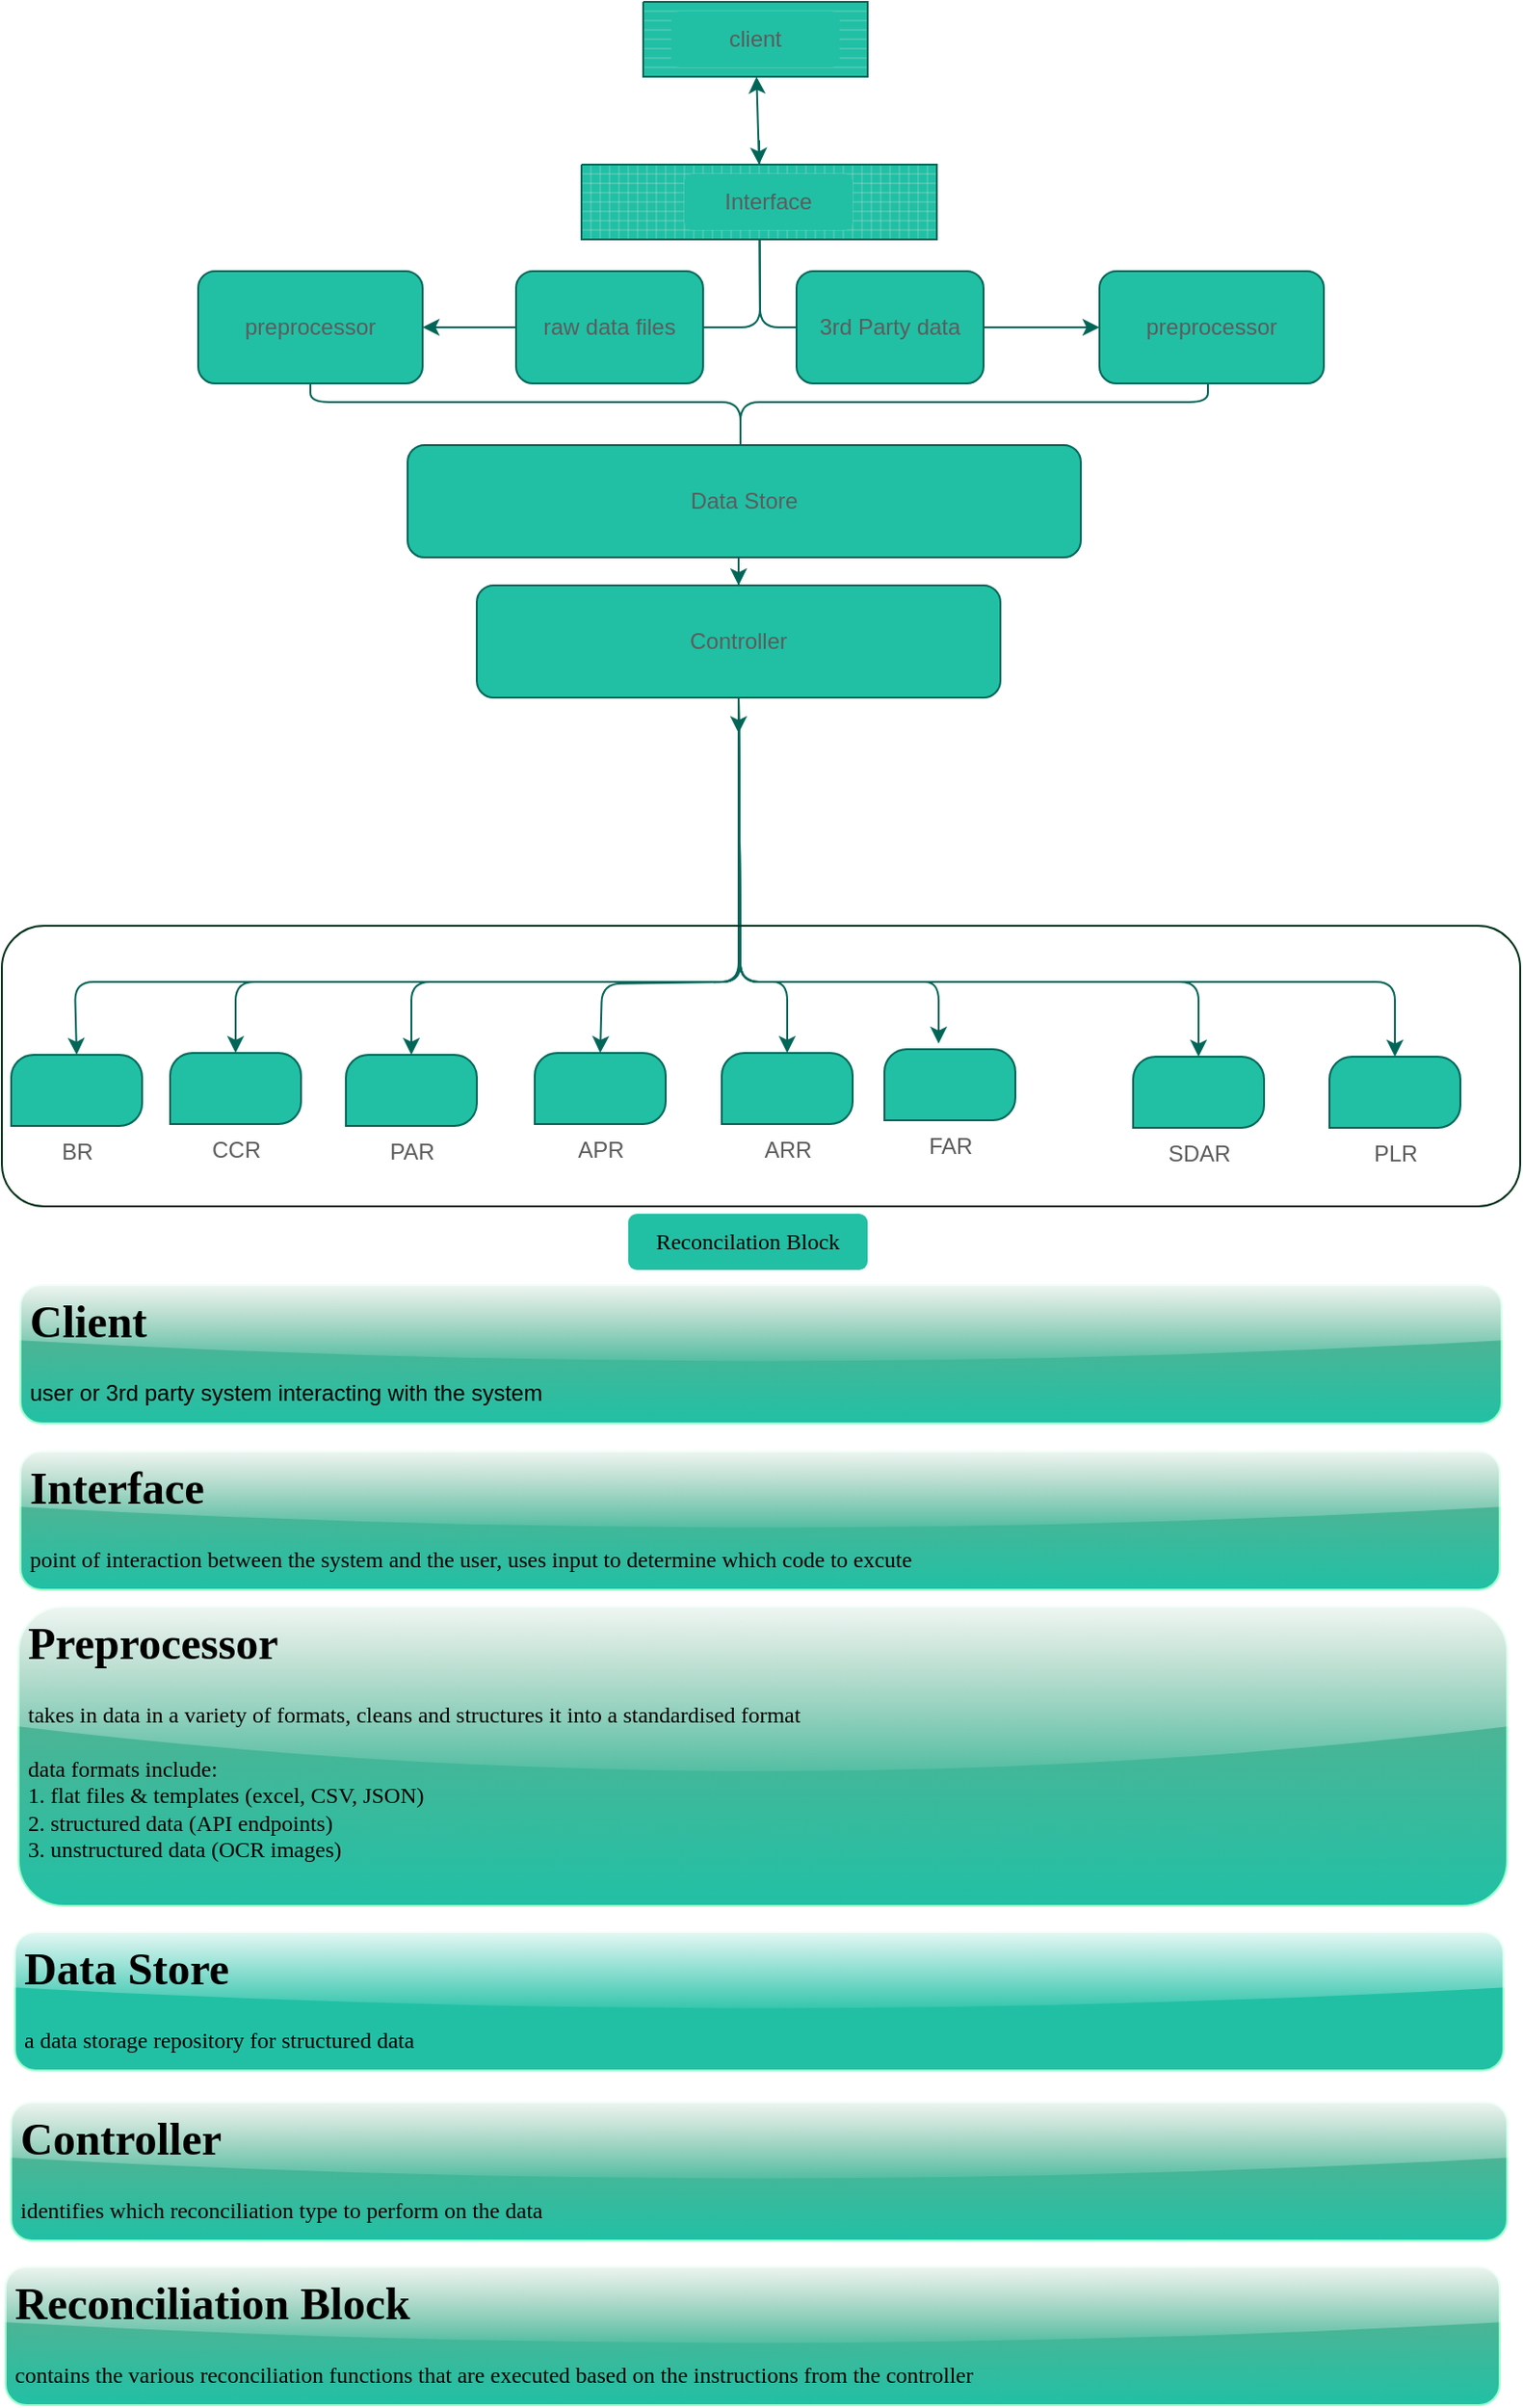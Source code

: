 <mxfile version="20.4.0" type="github"><diagram id="MJwkfEtgSg1j0Z405Uzi" name="Page-1"><mxGraphModel dx="946" dy="613" grid="0" gridSize="10" guides="1" tooltips="1" connect="1" arrows="1" fold="1" page="1" pageScale="1" pageWidth="850" pageHeight="1100" math="0" shadow="0"><root><mxCell id="0"/><mxCell id="1" parent="0"/><mxCell id="4jskNQ4E7oJ_48yyBlz4-1" value="" style="edgeStyle=orthogonalEdgeStyle;startArrow=none;endArrow=none;rounded=1;targetPortConstraint=eastwest;sourcePortConstraint=northsouth;strokeColor=#006658;fontColor=#5C5C5C;" parent="1" target="4jskNQ4E7oJ_48yyBlz4-3" edge="1"><mxGeometry relative="1" as="geometry"><mxPoint x="416" y="90" as="sourcePoint"/></mxGeometry></mxCell><mxCell id="4jskNQ4E7oJ_48yyBlz4-2" value="" style="edgeStyle=orthogonalEdgeStyle;startArrow=none;endArrow=none;rounded=1;targetPortConstraint=eastwest;sourcePortConstraint=northsouth;strokeColor=#006658;fontColor=#5C5C5C;" parent="1" target="4jskNQ4E7oJ_48yyBlz4-4" edge="1"><mxGeometry relative="1" as="geometry"><mxPoint x="416" y="90" as="sourcePoint"/></mxGeometry></mxCell><mxCell id="4jskNQ4E7oJ_48yyBlz4-8" value="" style="edgeStyle=orthogonalEdgeStyle;rounded=1;orthogonalLoop=1;jettySize=auto;html=1;strokeColor=#006658;fontColor=#5C5C5C;" parent="1" source="4jskNQ4E7oJ_48yyBlz4-3" target="4jskNQ4E7oJ_48yyBlz4-7" edge="1"><mxGeometry relative="1" as="geometry"/></mxCell><mxCell id="4jskNQ4E7oJ_48yyBlz4-3" value="raw data files" style="whiteSpace=wrap;html=1;align=center;verticalAlign=middle;treeFolding=1;treeMoving=1;fillColor=#21C0A5;strokeColor=#006658;fontColor=#5C5C5C;rounded=1;" parent="1" vertex="1"><mxGeometry x="286" y="160" width="100" height="60" as="geometry"/></mxCell><mxCell id="4jskNQ4E7oJ_48yyBlz4-6" value="" style="edgeStyle=orthogonalEdgeStyle;rounded=1;orthogonalLoop=1;jettySize=auto;html=1;strokeColor=#006658;fontColor=#5C5C5C;" parent="1" source="4jskNQ4E7oJ_48yyBlz4-4" target="4jskNQ4E7oJ_48yyBlz4-5" edge="1"><mxGeometry relative="1" as="geometry"/></mxCell><mxCell id="4jskNQ4E7oJ_48yyBlz4-4" value="3rd Party data" style="whiteSpace=wrap;html=1;align=center;verticalAlign=middle;treeFolding=1;treeMoving=1;fillColor=#21C0A5;strokeColor=#006658;fontColor=#5C5C5C;rounded=1;" parent="1" vertex="1"><mxGeometry x="436" y="160" width="100" height="60" as="geometry"/></mxCell><mxCell id="4jskNQ4E7oJ_48yyBlz4-12" value="" style="edgeStyle=orthogonalEdgeStyle;rounded=1;orthogonalLoop=1;jettySize=auto;html=1;entryX=0.5;entryY=0;entryDx=0;entryDy=0;strokeColor=#006658;fontColor=#5C5C5C;" parent="1" source="4jskNQ4E7oJ_48yyBlz4-5" target="4jskNQ4E7oJ_48yyBlz4-14" edge="1"><mxGeometry relative="1" as="geometry"><mxPoint x="616" y="280" as="targetPoint"/><Array as="points"><mxPoint x="656" y="230"/><mxPoint x="406" y="230"/><mxPoint x="406" y="270"/></Array></mxGeometry></mxCell><mxCell id="4jskNQ4E7oJ_48yyBlz4-5" value="preprocessor" style="whiteSpace=wrap;html=1;fillColor=#21C0A5;strokeColor=#006658;fontColor=#5C5C5C;rounded=1;" parent="1" vertex="1"><mxGeometry x="598" y="160" width="120" height="60" as="geometry"/></mxCell><mxCell id="4jskNQ4E7oJ_48yyBlz4-10" value="" style="edgeStyle=orthogonalEdgeStyle;rounded=1;orthogonalLoop=1;jettySize=auto;html=1;entryX=0.5;entryY=0;entryDx=0;entryDy=0;strokeColor=#006658;fontColor=#5C5C5C;" parent="1" edge="1"><mxGeometry relative="1" as="geometry"><mxPoint x="176" y="220" as="sourcePoint"/><mxPoint x="405" y="407" as="targetPoint"/><Array as="points"><mxPoint x="176" y="230"/><mxPoint x="406" y="230"/><mxPoint x="406" y="270"/><mxPoint x="405" y="270"/></Array></mxGeometry></mxCell><mxCell id="4jskNQ4E7oJ_48yyBlz4-7" value="preprocessor" style="whiteSpace=wrap;html=1;fillColor=#21C0A5;strokeColor=#006658;fontColor=#5C5C5C;rounded=1;" parent="1" vertex="1"><mxGeometry x="116" y="160" width="120" height="60" as="geometry"/></mxCell><mxCell id="4jskNQ4E7oJ_48yyBlz4-9" value="Data Store" style="whiteSpace=wrap;html=1;fillColor=#21C0A5;strokeColor=#006658;fontColor=#5C5C5C;rounded=1;" parent="1" vertex="1"><mxGeometry x="228" y="253" width="360" height="60" as="geometry"/></mxCell><mxCell id="4jskNQ4E7oJ_48yyBlz4-14" value="Controller" style="whiteSpace=wrap;html=1;fillColor=#21C0A5;strokeColor=#006658;fontColor=#5C5C5C;rounded=1;" parent="1" vertex="1"><mxGeometry x="265" y="328" width="280" height="60" as="geometry"/></mxCell><mxCell id="4jskNQ4E7oJ_48yyBlz4-16" value="CCR" style="verticalLabelPosition=bottom;verticalAlign=top;html=1;shape=mxgraph.basic.three_corner_round_rect;dx=6;fillColor=#21C0A5;strokeColor=#006658;fontColor=#5C5C5C;rounded=1;" parent="1" vertex="1"><mxGeometry x="101" y="578" width="70" height="38" as="geometry"/></mxCell><mxCell id="4jskNQ4E7oJ_48yyBlz4-22" value="PLR" style="verticalLabelPosition=bottom;verticalAlign=top;html=1;shape=mxgraph.basic.three_corner_round_rect;dx=6;fillColor=#21C0A5;strokeColor=#006658;fontColor=#5C5C5C;rounded=1;" parent="1" vertex="1"><mxGeometry x="721" y="580" width="70" height="38" as="geometry"/></mxCell><mxCell id="4jskNQ4E7oJ_48yyBlz4-23" value="BR" style="verticalLabelPosition=bottom;verticalAlign=top;html=1;shape=mxgraph.basic.three_corner_round_rect;dx=6;fillColor=#21C0A5;strokeColor=#006658;fontColor=#5C5C5C;rounded=1;" parent="1" vertex="1"><mxGeometry x="16" y="579" width="70" height="38" as="geometry"/></mxCell><mxCell id="4jskNQ4E7oJ_48yyBlz4-24" value="SDAR" style="verticalLabelPosition=bottom;verticalAlign=top;html=1;shape=mxgraph.basic.three_corner_round_rect;dx=6;fillColor=#21C0A5;strokeColor=#006658;fontColor=#5C5C5C;rounded=1;" parent="1" vertex="1"><mxGeometry x="616" y="580" width="70" height="38" as="geometry"/></mxCell><mxCell id="4jskNQ4E7oJ_48yyBlz4-25" value="PAR" style="verticalLabelPosition=bottom;verticalAlign=top;html=1;shape=mxgraph.basic.three_corner_round_rect;dx=6;fillColor=#21C0A5;strokeColor=#006658;fontColor=#5C5C5C;rounded=1;" parent="1" vertex="1"><mxGeometry x="195" y="579" width="70" height="38" as="geometry"/></mxCell><mxCell id="4jskNQ4E7oJ_48yyBlz4-26" value="APR" style="verticalLabelPosition=bottom;verticalAlign=top;html=1;shape=mxgraph.basic.three_corner_round_rect;dx=6;fillColor=#21C0A5;strokeColor=#006658;fontColor=#5C5C5C;rounded=1;" parent="1" vertex="1"><mxGeometry x="296" y="578" width="70" height="38" as="geometry"/></mxCell><mxCell id="4jskNQ4E7oJ_48yyBlz4-27" value="ARR" style="verticalLabelPosition=bottom;verticalAlign=top;html=1;shape=mxgraph.basic.three_corner_round_rect;dx=6;fillColor=#21C0A5;strokeColor=#006658;fontColor=#5C5C5C;rounded=1;" parent="1" vertex="1"><mxGeometry x="396" y="578" width="70" height="38" as="geometry"/></mxCell><mxCell id="4jskNQ4E7oJ_48yyBlz4-28" value="FAR" style="verticalLabelPosition=bottom;verticalAlign=top;html=1;shape=mxgraph.basic.three_corner_round_rect;dx=6;fillColor=#21C0A5;strokeColor=#006658;fontColor=#5C5C5C;rounded=1;" parent="1" vertex="1"><mxGeometry x="483" y="576" width="70" height="38" as="geometry"/></mxCell><mxCell id="4jskNQ4E7oJ_48yyBlz4-31" value="" style="verticalLabelPosition=bottom;verticalAlign=top;html=1;shape=mxgraph.basic.patternFillRect;fillStyle=grid;step=5;fillStrokeWidth=0.2;fillStrokeColor=#dddddd;fillColor=#21C0A5;strokeColor=#006658;rounded=1;fontColor=#5C5C5C;gradientColor=none;" parent="1" vertex="1"><mxGeometry x="321" y="103" width="190" height="40" as="geometry"/></mxCell><mxCell id="4jskNQ4E7oJ_48yyBlz4-32" value="Interface" style="text;html=1;strokeColor=none;fillColor=#21C0A5;align=center;verticalAlign=middle;whiteSpace=wrap;rounded=1;fontColor=#5C5C5C;" parent="1" vertex="1"><mxGeometry x="376" y="108" width="90" height="30" as="geometry"/></mxCell><mxCell id="4jskNQ4E7oJ_48yyBlz4-33" value="" style="verticalLabelPosition=bottom;verticalAlign=top;html=1;shape=mxgraph.basic.patternFillRect;fillStyle=hor;step=5;fillStrokeWidth=0.2;fillStrokeColor=#dddddd;fillColor=#21C0A5;strokeColor=#006658;fontColor=#5C5C5C;rounded=1;" parent="1" vertex="1"><mxGeometry x="354" y="16" width="120" height="40" as="geometry"/></mxCell><mxCell id="4jskNQ4E7oJ_48yyBlz4-34" value="" style="endArrow=classic;startArrow=classic;html=1;rounded=1;exitX=0.5;exitY=0;exitDx=0;exitDy=0;exitPerimeter=0;strokeColor=#006658;fontColor=#5C5C5C;" parent="1" source="4jskNQ4E7oJ_48yyBlz4-31" target="4jskNQ4E7oJ_48yyBlz4-33" edge="1"><mxGeometry width="50" height="50" relative="1" as="geometry"><mxPoint x="476" y="40" as="sourcePoint"/><mxPoint x="526" y="-10" as="targetPoint"/></mxGeometry></mxCell><mxCell id="4jskNQ4E7oJ_48yyBlz4-35" value="client" style="text;html=1;strokeColor=none;fillColor=#21C0A5;align=center;verticalAlign=middle;whiteSpace=wrap;rounded=1;fontColor=#5C5C5C;" parent="1" vertex="1"><mxGeometry x="369" y="21" width="90" height="30" as="geometry"/></mxCell><mxCell id="4jskNQ4E7oJ_48yyBlz4-40" value="" style="endArrow=classic;html=1;rounded=1;entryX=0.5;entryY=0;entryDx=0;entryDy=0;entryPerimeter=0;exitX=0.5;exitY=1;exitDx=0;exitDy=0;strokeColor=#006658;fontColor=#5C5C5C;" parent="1" source="4jskNQ4E7oJ_48yyBlz4-14" target="4jskNQ4E7oJ_48yyBlz4-27" edge="1"><mxGeometry width="50" height="50" relative="1" as="geometry"><mxPoint x="406" y="500" as="sourcePoint"/><mxPoint x="436" y="578" as="targetPoint"/><Array as="points"><mxPoint x="406" y="540"/><mxPoint x="431" y="540"/></Array></mxGeometry></mxCell><mxCell id="4jskNQ4E7oJ_48yyBlz4-45" value="" style="endArrow=classic;html=1;rounded=1;exitX=0.5;exitY=1;exitDx=0;exitDy=0;entryX=0.5;entryY=0;entryDx=0;entryDy=0;entryPerimeter=0;strokeColor=#006658;fontColor=#5C5C5C;" parent="1" source="4jskNQ4E7oJ_48yyBlz4-14" target="4jskNQ4E7oJ_48yyBlz4-26" edge="1"><mxGeometry width="50" height="50" relative="1" as="geometry"><mxPoint x="306" y="431" as="sourcePoint"/><mxPoint x="332" y="570" as="targetPoint"/><Array as="points"><mxPoint x="405" y="540"/><mxPoint x="332" y="541"/></Array></mxGeometry></mxCell><mxCell id="4jskNQ4E7oJ_48yyBlz4-46" value="" style="endArrow=classic;html=1;rounded=1;entryX=0.5;entryY=0;entryDx=0;entryDy=0;entryPerimeter=0;exitX=0.5;exitY=1;exitDx=0;exitDy=0;strokeColor=#006658;fontColor=#5C5C5C;" parent="1" source="4jskNQ4E7oJ_48yyBlz4-14" target="4jskNQ4E7oJ_48yyBlz4-25" edge="1"><mxGeometry width="50" height="50" relative="1" as="geometry"><mxPoint x="226" y="540" as="sourcePoint"/><mxPoint x="276" y="490" as="targetPoint"/><Array as="points"><mxPoint x="406" y="540"/><mxPoint x="230" y="540"/></Array></mxGeometry></mxCell><mxCell id="4jskNQ4E7oJ_48yyBlz4-47" value="" style="endArrow=classic;html=1;rounded=1;entryX=0.414;entryY=-0.079;entryDx=0;entryDy=0;entryPerimeter=0;exitX=0.5;exitY=1;exitDx=0;exitDy=0;strokeColor=#006658;fontColor=#5C5C5C;" parent="1" source="4jskNQ4E7oJ_48yyBlz4-14" target="4jskNQ4E7oJ_48yyBlz4-28" edge="1"><mxGeometry width="50" height="50" relative="1" as="geometry"><mxPoint x="486" y="430" as="sourcePoint"/><mxPoint x="512" y="578" as="targetPoint"/><Array as="points"><mxPoint x="405" y="500"/><mxPoint x="406" y="540"/><mxPoint x="487" y="540"/><mxPoint x="512" y="540"/></Array></mxGeometry></mxCell><mxCell id="4jskNQ4E7oJ_48yyBlz4-49" value="" style="endArrow=classic;html=1;rounded=1;entryX=0.5;entryY=0;entryDx=0;entryDy=0;entryPerimeter=0;exitX=0.5;exitY=1;exitDx=0;exitDy=0;strokeColor=#006658;fontColor=#5C5C5C;" parent="1" source="4jskNQ4E7oJ_48yyBlz4-14" target="4jskNQ4E7oJ_48yyBlz4-24" edge="1"><mxGeometry width="50" height="50" relative="1" as="geometry"><mxPoint x="456" y="460" as="sourcePoint"/><mxPoint x="642.98" y="572.998" as="targetPoint"/><Array as="points"><mxPoint x="406" y="540"/><mxPoint x="618" y="540"/><mxPoint x="651" y="540"/></Array></mxGeometry></mxCell><mxCell id="4jskNQ4E7oJ_48yyBlz4-50" value="" style="endArrow=classic;html=1;rounded=1;entryX=0.5;entryY=0;entryDx=0;entryDy=0;entryPerimeter=0;exitX=0.5;exitY=1;exitDx=0;exitDy=0;strokeColor=#006658;fontColor=#5C5C5C;" parent="1" source="4jskNQ4E7oJ_48yyBlz4-14" target="4jskNQ4E7oJ_48yyBlz4-22" edge="1"><mxGeometry width="50" height="50" relative="1" as="geometry"><mxPoint x="416" y="440" as="sourcePoint"/><mxPoint x="755" y="570" as="targetPoint"/><Array as="points"><mxPoint x="406" y="540"/><mxPoint x="756" y="540"/></Array></mxGeometry></mxCell><mxCell id="4jskNQ4E7oJ_48yyBlz4-51" value="" style="endArrow=classic;html=1;rounded=1;exitX=0.5;exitY=1;exitDx=0;exitDy=0;entryX=0.5;entryY=0;entryDx=0;entryDy=0;entryPerimeter=0;strokeColor=#006658;fontColor=#5C5C5C;" parent="1" source="4jskNQ4E7oJ_48yyBlz4-14" target="4jskNQ4E7oJ_48yyBlz4-16" edge="1"><mxGeometry width="50" height="50" relative="1" as="geometry"><mxPoint x="311" y="427" as="sourcePoint"/><mxPoint x="136" y="570" as="targetPoint"/><Array as="points"><mxPoint x="406" y="540"/><mxPoint x="136" y="540"/></Array></mxGeometry></mxCell><mxCell id="4jskNQ4E7oJ_48yyBlz4-52" value="" style="endArrow=classic;html=1;rounded=1;exitX=0.5;exitY=1;exitDx=0;exitDy=0;entryX=0.5;entryY=0;entryDx=0;entryDy=0;entryPerimeter=0;strokeColor=#006658;fontColor=#5C5C5C;" parent="1" source="4jskNQ4E7oJ_48yyBlz4-14" target="4jskNQ4E7oJ_48yyBlz4-23" edge="1"><mxGeometry width="50" height="50" relative="1" as="geometry"><mxPoint x="310" y="420" as="sourcePoint"/><mxPoint x="41" y="570" as="targetPoint"/><Array as="points"><mxPoint x="406" y="540"/><mxPoint x="50" y="540"/></Array></mxGeometry></mxCell><mxCell id="FZ6_aIcm-3CUiIcY_52n-1" value="&lt;h1&gt;&lt;font face=&quot;Verdana&quot;&gt;Client&lt;/font&gt;&lt;/h1&gt;&lt;div&gt;user or 3rd party system interacting with the system&lt;/div&gt;" style="text;html=1;strokeColor=#99FFCC;fillColor=#68AD8B;spacing=5;spacingTop=-20;whiteSpace=wrap;overflow=hidden;rounded=1;glass=1;gradientColor=#21C0A5;" vertex="1" parent="1"><mxGeometry x="21" y="702" width="792" height="74" as="geometry"/></mxCell><mxCell id="FZ6_aIcm-3CUiIcY_52n-2" value="&lt;h1&gt;&lt;font face=&quot;Verdana&quot;&gt;Interface&lt;/font&gt;&lt;/h1&gt;&lt;div&gt;&lt;font face=&quot;Verdana&quot;&gt;point of interaction between the system and the user, uses input to determine which code to excute&amp;nbsp;&lt;/font&gt;&lt;/div&gt;" style="text;html=1;strokeColor=#99FFCC;fillColor=#68AD8B;spacing=5;spacingTop=-20;whiteSpace=wrap;overflow=hidden;rounded=1;glass=1;gradientColor=#21C0A5;" vertex="1" parent="1"><mxGeometry x="21" y="791" width="791" height="74" as="geometry"/></mxCell><mxCell id="FZ6_aIcm-3CUiIcY_52n-3" value="&lt;h1&gt;&lt;font face=&quot;Verdana&quot;&gt;Preprocessor&lt;/font&gt;&lt;/h1&gt;&lt;div&gt;&lt;font face=&quot;Verdana&quot;&gt;takes in data in a variety of formats, cleans and structures it into a standardised format&lt;/font&gt;&lt;/div&gt;&lt;div&gt;&lt;font face=&quot;Verdana&quot;&gt;&lt;br&gt;&lt;/font&gt;&lt;/div&gt;&lt;div&gt;&lt;font face=&quot;Verdana&quot;&gt;data formats include:&lt;/font&gt;&lt;/div&gt;&lt;div&gt;&lt;font face=&quot;Verdana&quot;&gt;1. flat files &amp;amp; templates (excel, CSV, JSON)&lt;/font&gt;&lt;/div&gt;&lt;div&gt;&lt;font face=&quot;Verdana&quot;&gt;2. structured data (API endpoints)&lt;/font&gt;&lt;/div&gt;&lt;div&gt;&lt;font face=&quot;Verdana&quot;&gt;3. unstructured data (OCR images)&lt;/font&gt;&lt;/div&gt;" style="text;html=1;strokeColor=#99FFCC;fillColor=#68AD8B;spacing=5;spacingTop=-20;whiteSpace=wrap;overflow=hidden;rounded=1;glass=1;gradientColor=#21C0A5;" vertex="1" parent="1"><mxGeometry x="20" y="874" width="796" height="160" as="geometry"/></mxCell><mxCell id="FZ6_aIcm-3CUiIcY_52n-4" value="&lt;h1&gt;&lt;font face=&quot;Verdana&quot;&gt;Data Store&lt;/font&gt;&lt;/h1&gt;&lt;div&gt;&lt;font face=&quot;Verdana&quot;&gt;a data storage repository for structured data&lt;/font&gt;&lt;/div&gt;" style="text;html=1;strokeColor=#99FFCC;fillColor=#21C0A5;spacing=5;spacingTop=-20;whiteSpace=wrap;overflow=hidden;rounded=1;glass=1;gradientColor=#21C0A5;" vertex="1" parent="1"><mxGeometry x="18" y="1048" width="796" height="74" as="geometry"/></mxCell><mxCell id="FZ6_aIcm-3CUiIcY_52n-5" value="" style="rounded=1;whiteSpace=wrap;html=1;strokeColor=#00331A;fillColor=none;" vertex="1" parent="1"><mxGeometry x="11" y="510" width="812" height="150" as="geometry"/></mxCell><mxCell id="FZ6_aIcm-3CUiIcY_52n-6" value="&lt;h1&gt;&lt;font face=&quot;Verdana&quot;&gt;Controller&lt;/font&gt;&lt;/h1&gt;&lt;div&gt;&lt;font face=&quot;Verdana&quot;&gt;identifies which reconciliation type to perform on the data&lt;/font&gt;&lt;/div&gt;" style="text;html=1;strokeColor=#99FFCC;fillColor=#68AD8B;spacing=5;spacingTop=-20;whiteSpace=wrap;overflow=hidden;rounded=1;glass=1;gradientColor=#21C0A5;" vertex="1" parent="1"><mxGeometry x="16" y="1139" width="800" height="74" as="geometry"/></mxCell><mxCell id="FZ6_aIcm-3CUiIcY_52n-7" value="&lt;h1&gt;&lt;font face=&quot;Verdana&quot;&gt;Reconciliation Block&lt;br&gt;&lt;/font&gt;&lt;/h1&gt;&lt;div&gt;&lt;font face=&quot;Verdana&quot;&gt;contains the various reconciliation functions that are executed based on the instructions from the controller&lt;/font&gt;&lt;/div&gt;" style="text;html=1;strokeColor=#99FFCC;fillColor=#68AD8B;spacing=5;spacingTop=-20;whiteSpace=wrap;overflow=hidden;rounded=1;glass=1;gradientColor=#21C0A5;" vertex="1" parent="1"><mxGeometry x="13" y="1227" width="799" height="74" as="geometry"/></mxCell><mxCell id="FZ6_aIcm-3CUiIcY_52n-9" value="&lt;font face=&quot;Verdana&quot;&gt;Reconcilation Block&lt;/font&gt;" style="text;html=1;strokeColor=none;fillColor=#21C0A5;align=center;verticalAlign=middle;whiteSpace=wrap;rounded=1;glass=0;gradientColor=none;" vertex="1" parent="1"><mxGeometry x="346" y="664" width="128" height="30" as="geometry"/></mxCell></root></mxGraphModel></diagram></mxfile>